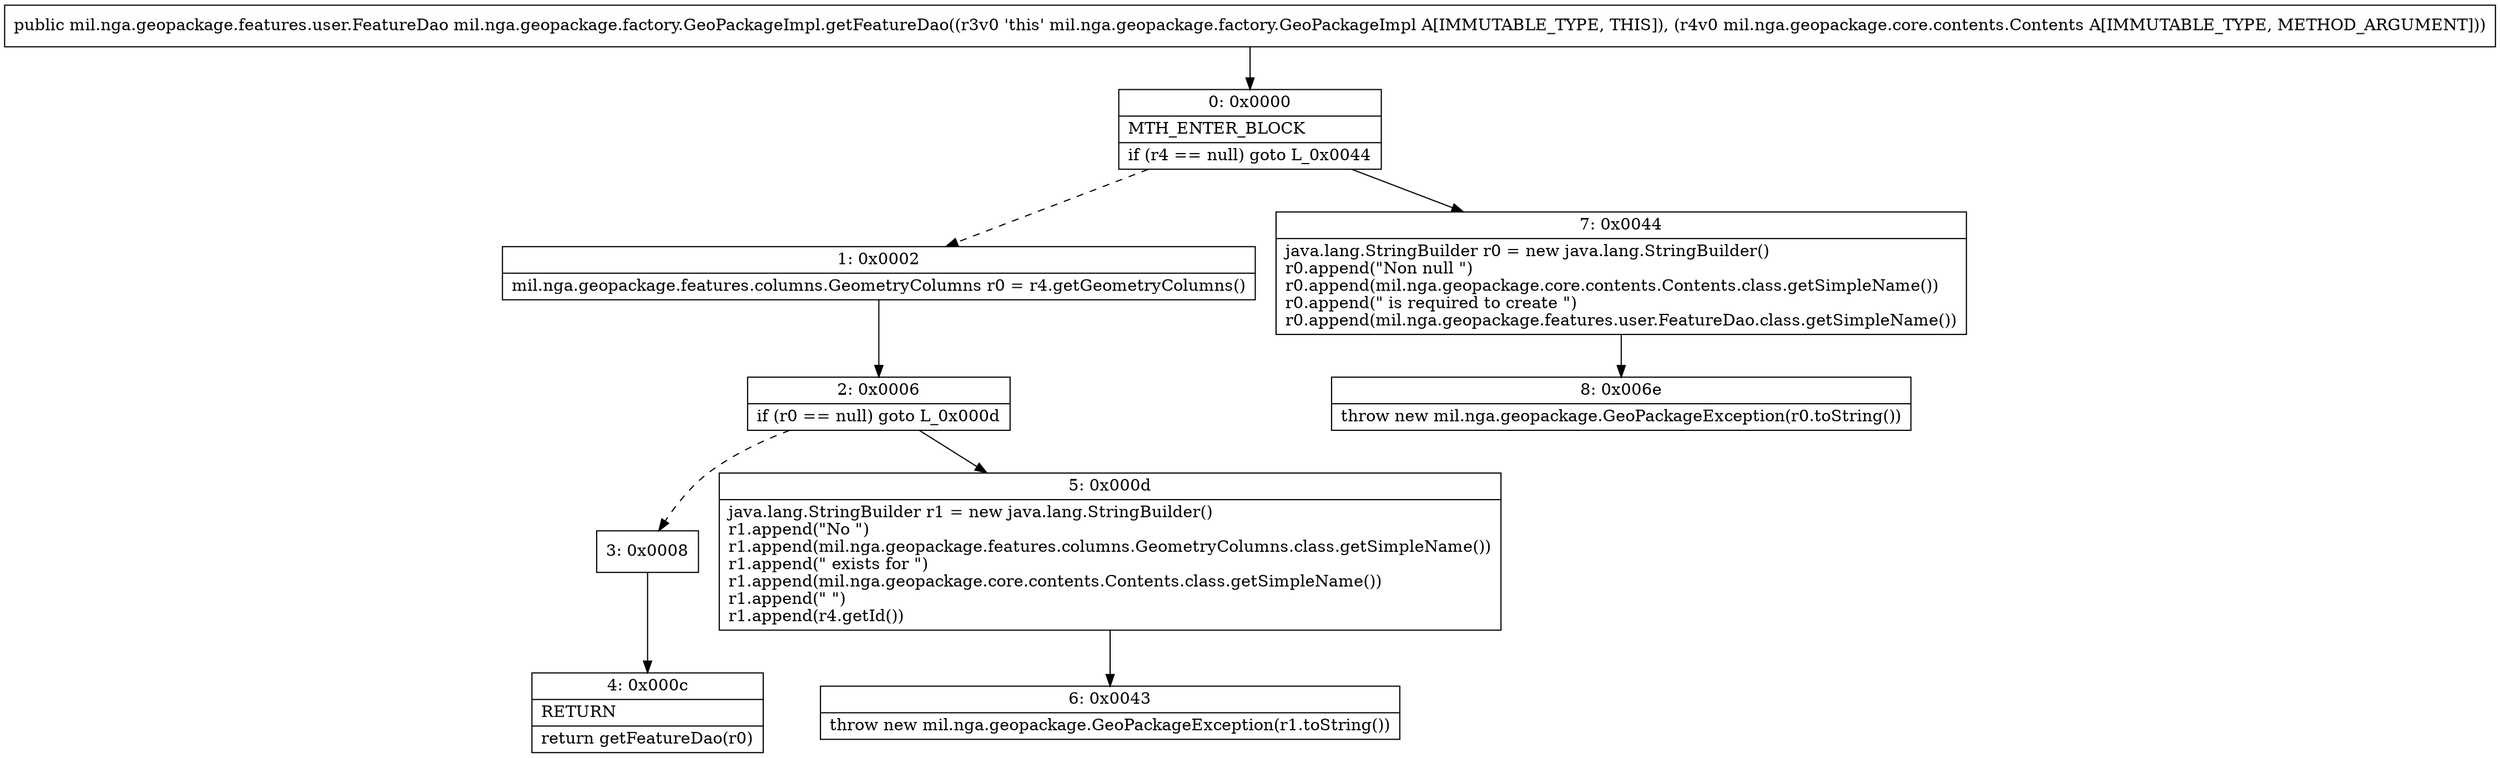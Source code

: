 digraph "CFG formil.nga.geopackage.factory.GeoPackageImpl.getFeatureDao(Lmil\/nga\/geopackage\/core\/contents\/Contents;)Lmil\/nga\/geopackage\/features\/user\/FeatureDao;" {
Node_0 [shape=record,label="{0\:\ 0x0000|MTH_ENTER_BLOCK\l|if (r4 == null) goto L_0x0044\l}"];
Node_1 [shape=record,label="{1\:\ 0x0002|mil.nga.geopackage.features.columns.GeometryColumns r0 = r4.getGeometryColumns()\l}"];
Node_2 [shape=record,label="{2\:\ 0x0006|if (r0 == null) goto L_0x000d\l}"];
Node_3 [shape=record,label="{3\:\ 0x0008}"];
Node_4 [shape=record,label="{4\:\ 0x000c|RETURN\l|return getFeatureDao(r0)\l}"];
Node_5 [shape=record,label="{5\:\ 0x000d|java.lang.StringBuilder r1 = new java.lang.StringBuilder()\lr1.append(\"No \")\lr1.append(mil.nga.geopackage.features.columns.GeometryColumns.class.getSimpleName())\lr1.append(\" exists for \")\lr1.append(mil.nga.geopackage.core.contents.Contents.class.getSimpleName())\lr1.append(\" \")\lr1.append(r4.getId())\l}"];
Node_6 [shape=record,label="{6\:\ 0x0043|throw new mil.nga.geopackage.GeoPackageException(r1.toString())\l}"];
Node_7 [shape=record,label="{7\:\ 0x0044|java.lang.StringBuilder r0 = new java.lang.StringBuilder()\lr0.append(\"Non null \")\lr0.append(mil.nga.geopackage.core.contents.Contents.class.getSimpleName())\lr0.append(\" is required to create \")\lr0.append(mil.nga.geopackage.features.user.FeatureDao.class.getSimpleName())\l}"];
Node_8 [shape=record,label="{8\:\ 0x006e|throw new mil.nga.geopackage.GeoPackageException(r0.toString())\l}"];
MethodNode[shape=record,label="{public mil.nga.geopackage.features.user.FeatureDao mil.nga.geopackage.factory.GeoPackageImpl.getFeatureDao((r3v0 'this' mil.nga.geopackage.factory.GeoPackageImpl A[IMMUTABLE_TYPE, THIS]), (r4v0 mil.nga.geopackage.core.contents.Contents A[IMMUTABLE_TYPE, METHOD_ARGUMENT])) }"];
MethodNode -> Node_0;
Node_0 -> Node_1[style=dashed];
Node_0 -> Node_7;
Node_1 -> Node_2;
Node_2 -> Node_3[style=dashed];
Node_2 -> Node_5;
Node_3 -> Node_4;
Node_5 -> Node_6;
Node_7 -> Node_8;
}

